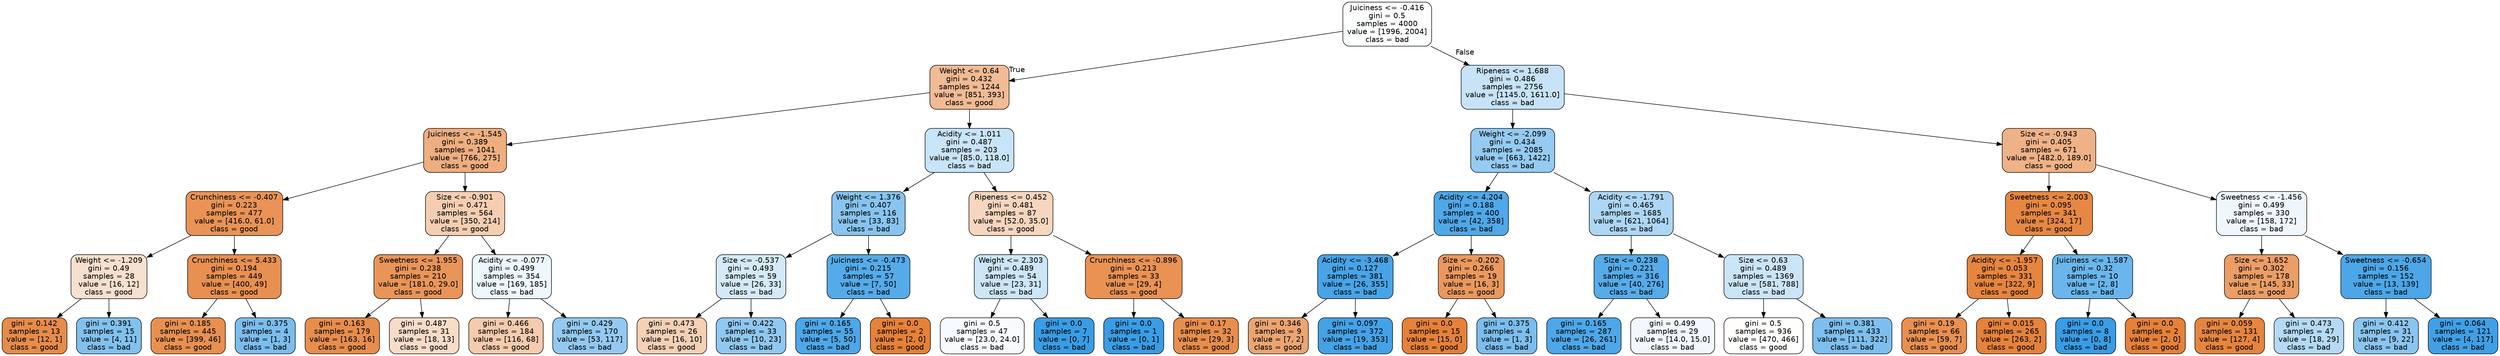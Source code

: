 digraph Tree {
node [shape=box, style="filled, rounded", color="black", fontname="helvetica"] ;
edge [fontname="helvetica"] ;
0 [label="Juiciness <= -0.416\ngini = 0.5\nsamples = 4000\nvalue = [1996, 2004]\nclass = bad", fillcolor="#feffff"] ;
1 [label="Weight <= 0.64\ngini = 0.432\nsamples = 1244\nvalue = [851, 393]\nclass = good", fillcolor="#f1bb94"] ;
0 -> 1 [labeldistance=2.5, labelangle=45, headlabel="True"] ;
2 [label="Juiciness <= -1.545\ngini = 0.389\nsamples = 1041\nvalue = [766, 275]\nclass = good", fillcolor="#eeae80"] ;
1 -> 2 ;
3 [label="Crunchiness <= -0.407\ngini = 0.223\nsamples = 477\nvalue = [416.0, 61.0]\nclass = good", fillcolor="#e99356"] ;
2 -> 3 ;
4 [label="Weight <= -1.209\ngini = 0.49\nsamples = 28\nvalue = [16, 12]\nclass = good", fillcolor="#f8e0ce"] ;
3 -> 4 ;
5 [label="gini = 0.142\nsamples = 13\nvalue = [12, 1]\nclass = good", fillcolor="#e78c49"] ;
4 -> 5 ;
6 [label="gini = 0.391\nsamples = 15\nvalue = [4, 11]\nclass = bad", fillcolor="#81c1ee"] ;
4 -> 6 ;
7 [label="Crunchiness <= 5.433\ngini = 0.194\nsamples = 449\nvalue = [400, 49]\nclass = good", fillcolor="#e89051"] ;
3 -> 7 ;
8 [label="gini = 0.185\nsamples = 445\nvalue = [399, 46]\nclass = good", fillcolor="#e89050"] ;
7 -> 8 ;
9 [label="gini = 0.375\nsamples = 4\nvalue = [1, 3]\nclass = bad", fillcolor="#7bbeee"] ;
7 -> 9 ;
10 [label="Size <= -0.901\ngini = 0.471\nsamples = 564\nvalue = [350, 214]\nclass = good", fillcolor="#f5ceb2"] ;
2 -> 10 ;
11 [label="Sweetness <= 1.955\ngini = 0.238\nsamples = 210\nvalue = [181.0, 29.0]\nclass = good", fillcolor="#e99559"] ;
10 -> 11 ;
12 [label="gini = 0.163\nsamples = 179\nvalue = [163, 16]\nclass = good", fillcolor="#e88d4c"] ;
11 -> 12 ;
13 [label="gini = 0.487\nsamples = 31\nvalue = [18, 13]\nclass = good", fillcolor="#f8dcc8"] ;
11 -> 13 ;
14 [label="Acidity <= -0.077\ngini = 0.499\nsamples = 354\nvalue = [169, 185]\nclass = bad", fillcolor="#eef7fd"] ;
10 -> 14 ;
15 [label="gini = 0.466\nsamples = 184\nvalue = [116, 68]\nclass = good", fillcolor="#f4cbad"] ;
14 -> 15 ;
16 [label="gini = 0.429\nsamples = 170\nvalue = [53, 117]\nclass = bad", fillcolor="#93c9f1"] ;
14 -> 16 ;
17 [label="Acidity <= 1.011\ngini = 0.487\nsamples = 203\nvalue = [85.0, 118.0]\nclass = bad", fillcolor="#c8e4f8"] ;
1 -> 17 ;
18 [label="Weight <= 1.376\ngini = 0.407\nsamples = 116\nvalue = [33, 83]\nclass = bad", fillcolor="#88c4ef"] ;
17 -> 18 ;
19 [label="Size <= -0.537\ngini = 0.493\nsamples = 59\nvalue = [26, 33]\nclass = bad", fillcolor="#d5eaf9"] ;
18 -> 19 ;
20 [label="gini = 0.473\nsamples = 26\nvalue = [16, 10]\nclass = good", fillcolor="#f5d0b5"] ;
19 -> 20 ;
21 [label="gini = 0.422\nsamples = 33\nvalue = [10, 23]\nclass = bad", fillcolor="#8fc8f0"] ;
19 -> 21 ;
22 [label="Juiciness <= -0.473\ngini = 0.215\nsamples = 57\nvalue = [7, 50]\nclass = bad", fillcolor="#55abe9"] ;
18 -> 22 ;
23 [label="gini = 0.165\nsamples = 55\nvalue = [5, 50]\nclass = bad", fillcolor="#4da7e8"] ;
22 -> 23 ;
24 [label="gini = 0.0\nsamples = 2\nvalue = [2, 0]\nclass = good", fillcolor="#e58139"] ;
22 -> 24 ;
25 [label="Ripeness <= 0.452\ngini = 0.481\nsamples = 87\nvalue = [52.0, 35.0]\nclass = good", fillcolor="#f6d6be"] ;
17 -> 25 ;
26 [label="Weight <= 2.303\ngini = 0.489\nsamples = 54\nvalue = [23, 31]\nclass = bad", fillcolor="#cce6f8"] ;
25 -> 26 ;
27 [label="gini = 0.5\nsamples = 47\nvalue = [23.0, 24.0]\nclass = bad", fillcolor="#f7fbfe"] ;
26 -> 27 ;
28 [label="gini = 0.0\nsamples = 7\nvalue = [0, 7]\nclass = bad", fillcolor="#399de5"] ;
26 -> 28 ;
29 [label="Crunchiness <= -0.896\ngini = 0.213\nsamples = 33\nvalue = [29, 4]\nclass = good", fillcolor="#e99254"] ;
25 -> 29 ;
30 [label="gini = 0.0\nsamples = 1\nvalue = [0, 1]\nclass = bad", fillcolor="#399de5"] ;
29 -> 30 ;
31 [label="gini = 0.17\nsamples = 32\nvalue = [29, 3]\nclass = good", fillcolor="#e88e4d"] ;
29 -> 31 ;
32 [label="Ripeness <= 1.688\ngini = 0.486\nsamples = 2756\nvalue = [1145.0, 1611.0]\nclass = bad", fillcolor="#c6e3f7"] ;
0 -> 32 [labeldistance=2.5, labelangle=-45, headlabel="False"] ;
33 [label="Weight <= -2.099\ngini = 0.434\nsamples = 2085\nvalue = [663, 1422]\nclass = bad", fillcolor="#95cbf1"] ;
32 -> 33 ;
34 [label="Acidity <= 4.204\ngini = 0.188\nsamples = 400\nvalue = [42, 358]\nclass = bad", fillcolor="#50a8e8"] ;
33 -> 34 ;
35 [label="Acidity <= -3.468\ngini = 0.127\nsamples = 381\nvalue = [26, 355]\nclass = bad", fillcolor="#48a4e7"] ;
34 -> 35 ;
36 [label="gini = 0.346\nsamples = 9\nvalue = [7, 2]\nclass = good", fillcolor="#eca572"] ;
35 -> 36 ;
37 [label="gini = 0.097\nsamples = 372\nvalue = [19, 353]\nclass = bad", fillcolor="#44a2e6"] ;
35 -> 37 ;
38 [label="Size <= -0.202\ngini = 0.266\nsamples = 19\nvalue = [16, 3]\nclass = good", fillcolor="#ea995e"] ;
34 -> 38 ;
39 [label="gini = 0.0\nsamples = 15\nvalue = [15, 0]\nclass = good", fillcolor="#e58139"] ;
38 -> 39 ;
40 [label="gini = 0.375\nsamples = 4\nvalue = [1, 3]\nclass = bad", fillcolor="#7bbeee"] ;
38 -> 40 ;
41 [label="Acidity <= -1.791\ngini = 0.465\nsamples = 1685\nvalue = [621, 1064]\nclass = bad", fillcolor="#add6f4"] ;
33 -> 41 ;
42 [label="Size <= 0.238\ngini = 0.221\nsamples = 316\nvalue = [40, 276]\nclass = bad", fillcolor="#56abe9"] ;
41 -> 42 ;
43 [label="gini = 0.165\nsamples = 287\nvalue = [26, 261]\nclass = bad", fillcolor="#4da7e8"] ;
42 -> 43 ;
44 [label="gini = 0.499\nsamples = 29\nvalue = [14.0, 15.0]\nclass = bad", fillcolor="#f2f8fd"] ;
42 -> 44 ;
45 [label="Size <= 0.63\ngini = 0.489\nsamples = 1369\nvalue = [581, 788]\nclass = bad", fillcolor="#cbe5f8"] ;
41 -> 45 ;
46 [label="gini = 0.5\nsamples = 936\nvalue = [470, 466]\nclass = good", fillcolor="#fffefd"] ;
45 -> 46 ;
47 [label="gini = 0.381\nsamples = 433\nvalue = [111, 322]\nclass = bad", fillcolor="#7dbfee"] ;
45 -> 47 ;
48 [label="Size <= -0.943\ngini = 0.405\nsamples = 671\nvalue = [482.0, 189.0]\nclass = good", fillcolor="#efb287"] ;
32 -> 48 ;
49 [label="Sweetness <= 2.003\ngini = 0.095\nsamples = 341\nvalue = [324, 17]\nclass = good", fillcolor="#e68843"] ;
48 -> 49 ;
50 [label="Acidity <= -1.957\ngini = 0.053\nsamples = 331\nvalue = [322, 9]\nclass = good", fillcolor="#e6853f"] ;
49 -> 50 ;
51 [label="gini = 0.19\nsamples = 66\nvalue = [59, 7]\nclass = good", fillcolor="#e89050"] ;
50 -> 51 ;
52 [label="gini = 0.015\nsamples = 265\nvalue = [263, 2]\nclass = good", fillcolor="#e5823b"] ;
50 -> 52 ;
53 [label="Juiciness <= 1.587\ngini = 0.32\nsamples = 10\nvalue = [2, 8]\nclass = bad", fillcolor="#6ab6ec"] ;
49 -> 53 ;
54 [label="gini = 0.0\nsamples = 8\nvalue = [0, 8]\nclass = bad", fillcolor="#399de5"] ;
53 -> 54 ;
55 [label="gini = 0.0\nsamples = 2\nvalue = [2, 0]\nclass = good", fillcolor="#e58139"] ;
53 -> 55 ;
56 [label="Sweetness <= -1.456\ngini = 0.499\nsamples = 330\nvalue = [158, 172]\nclass = bad", fillcolor="#eff7fd"] ;
48 -> 56 ;
57 [label="Size <= 1.652\ngini = 0.302\nsamples = 178\nvalue = [145, 33]\nclass = good", fillcolor="#eb9e66"] ;
56 -> 57 ;
58 [label="gini = 0.059\nsamples = 131\nvalue = [127, 4]\nclass = good", fillcolor="#e6853f"] ;
57 -> 58 ;
59 [label="gini = 0.473\nsamples = 47\nvalue = [18, 29]\nclass = bad", fillcolor="#b4daf5"] ;
57 -> 59 ;
60 [label="Sweetness <= -0.654\ngini = 0.156\nsamples = 152\nvalue = [13, 139]\nclass = bad", fillcolor="#4ca6e7"] ;
56 -> 60 ;
61 [label="gini = 0.412\nsamples = 31\nvalue = [9, 22]\nclass = bad", fillcolor="#8ac5f0"] ;
60 -> 61 ;
62 [label="gini = 0.064\nsamples = 121\nvalue = [4, 117]\nclass = bad", fillcolor="#40a0e6"] ;
60 -> 62 ;
}